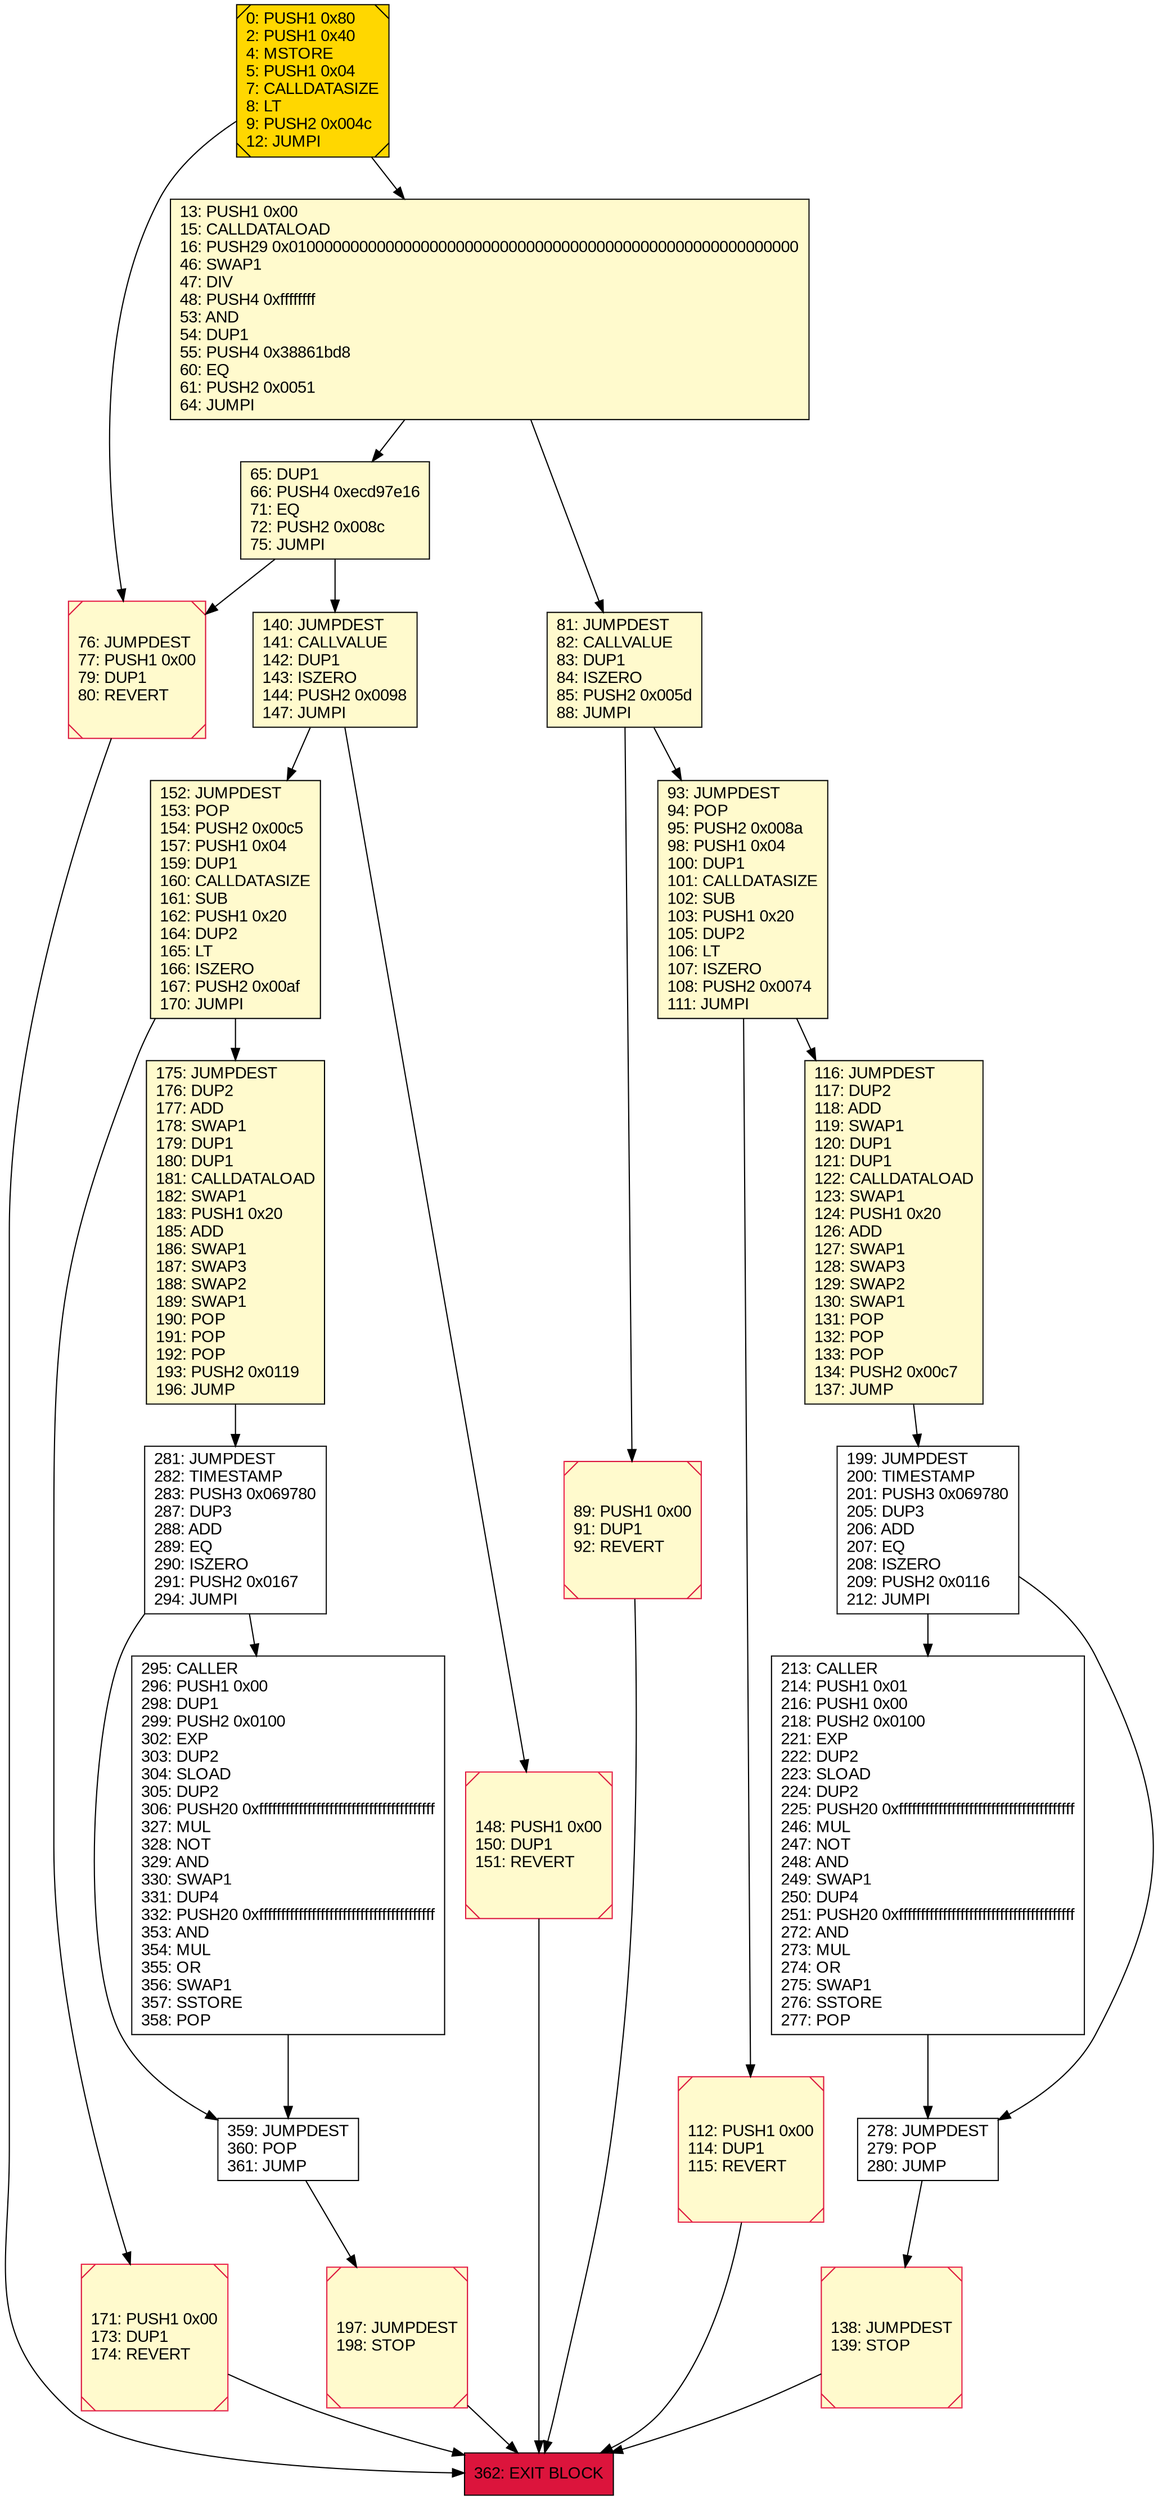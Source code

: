 digraph G {
bgcolor=transparent rankdir=UD;
node [shape=box style=filled color=black fillcolor=white fontname=arial fontcolor=black];
359 [label="359: JUMPDEST\l360: POP\l361: JUMP\l" ];
93 [label="93: JUMPDEST\l94: POP\l95: PUSH2 0x008a\l98: PUSH1 0x04\l100: DUP1\l101: CALLDATASIZE\l102: SUB\l103: PUSH1 0x20\l105: DUP2\l106: LT\l107: ISZERO\l108: PUSH2 0x0074\l111: JUMPI\l" fillcolor=lemonchiffon ];
140 [label="140: JUMPDEST\l141: CALLVALUE\l142: DUP1\l143: ISZERO\l144: PUSH2 0x0098\l147: JUMPI\l" fillcolor=lemonchiffon ];
116 [label="116: JUMPDEST\l117: DUP2\l118: ADD\l119: SWAP1\l120: DUP1\l121: DUP1\l122: CALLDATALOAD\l123: SWAP1\l124: PUSH1 0x20\l126: ADD\l127: SWAP1\l128: SWAP3\l129: SWAP2\l130: SWAP1\l131: POP\l132: POP\l133: POP\l134: PUSH2 0x00c7\l137: JUMP\l" fillcolor=lemonchiffon ];
295 [label="295: CALLER\l296: PUSH1 0x00\l298: DUP1\l299: PUSH2 0x0100\l302: EXP\l303: DUP2\l304: SLOAD\l305: DUP2\l306: PUSH20 0xffffffffffffffffffffffffffffffffffffffff\l327: MUL\l328: NOT\l329: AND\l330: SWAP1\l331: DUP4\l332: PUSH20 0xffffffffffffffffffffffffffffffffffffffff\l353: AND\l354: MUL\l355: OR\l356: SWAP1\l357: SSTORE\l358: POP\l" ];
0 [label="0: PUSH1 0x80\l2: PUSH1 0x40\l4: MSTORE\l5: PUSH1 0x04\l7: CALLDATASIZE\l8: LT\l9: PUSH2 0x004c\l12: JUMPI\l" fillcolor=lemonchiffon shape=Msquare fillcolor=gold ];
76 [label="76: JUMPDEST\l77: PUSH1 0x00\l79: DUP1\l80: REVERT\l" fillcolor=lemonchiffon shape=Msquare color=crimson ];
175 [label="175: JUMPDEST\l176: DUP2\l177: ADD\l178: SWAP1\l179: DUP1\l180: DUP1\l181: CALLDATALOAD\l182: SWAP1\l183: PUSH1 0x20\l185: ADD\l186: SWAP1\l187: SWAP3\l188: SWAP2\l189: SWAP1\l190: POP\l191: POP\l192: POP\l193: PUSH2 0x0119\l196: JUMP\l" fillcolor=lemonchiffon ];
362 [label="362: EXIT BLOCK\l" fillcolor=crimson ];
171 [label="171: PUSH1 0x00\l173: DUP1\l174: REVERT\l" fillcolor=lemonchiffon shape=Msquare color=crimson ];
81 [label="81: JUMPDEST\l82: CALLVALUE\l83: DUP1\l84: ISZERO\l85: PUSH2 0x005d\l88: JUMPI\l" fillcolor=lemonchiffon ];
199 [label="199: JUMPDEST\l200: TIMESTAMP\l201: PUSH3 0x069780\l205: DUP3\l206: ADD\l207: EQ\l208: ISZERO\l209: PUSH2 0x0116\l212: JUMPI\l" ];
112 [label="112: PUSH1 0x00\l114: DUP1\l115: REVERT\l" fillcolor=lemonchiffon shape=Msquare color=crimson ];
197 [label="197: JUMPDEST\l198: STOP\l" fillcolor=lemonchiffon shape=Msquare color=crimson ];
278 [label="278: JUMPDEST\l279: POP\l280: JUMP\l" ];
13 [label="13: PUSH1 0x00\l15: CALLDATALOAD\l16: PUSH29 0x0100000000000000000000000000000000000000000000000000000000\l46: SWAP1\l47: DIV\l48: PUSH4 0xffffffff\l53: AND\l54: DUP1\l55: PUSH4 0x38861bd8\l60: EQ\l61: PUSH2 0x0051\l64: JUMPI\l" fillcolor=lemonchiffon ];
213 [label="213: CALLER\l214: PUSH1 0x01\l216: PUSH1 0x00\l218: PUSH2 0x0100\l221: EXP\l222: DUP2\l223: SLOAD\l224: DUP2\l225: PUSH20 0xffffffffffffffffffffffffffffffffffffffff\l246: MUL\l247: NOT\l248: AND\l249: SWAP1\l250: DUP4\l251: PUSH20 0xffffffffffffffffffffffffffffffffffffffff\l272: AND\l273: MUL\l274: OR\l275: SWAP1\l276: SSTORE\l277: POP\l" ];
148 [label="148: PUSH1 0x00\l150: DUP1\l151: REVERT\l" fillcolor=lemonchiffon shape=Msquare color=crimson ];
89 [label="89: PUSH1 0x00\l91: DUP1\l92: REVERT\l" fillcolor=lemonchiffon shape=Msquare color=crimson ];
281 [label="281: JUMPDEST\l282: TIMESTAMP\l283: PUSH3 0x069780\l287: DUP3\l288: ADD\l289: EQ\l290: ISZERO\l291: PUSH2 0x0167\l294: JUMPI\l" ];
65 [label="65: DUP1\l66: PUSH4 0xecd97e16\l71: EQ\l72: PUSH2 0x008c\l75: JUMPI\l" fillcolor=lemonchiffon ];
152 [label="152: JUMPDEST\l153: POP\l154: PUSH2 0x00c5\l157: PUSH1 0x04\l159: DUP1\l160: CALLDATASIZE\l161: SUB\l162: PUSH1 0x20\l164: DUP2\l165: LT\l166: ISZERO\l167: PUSH2 0x00af\l170: JUMPI\l" fillcolor=lemonchiffon ];
138 [label="138: JUMPDEST\l139: STOP\l" fillcolor=lemonchiffon shape=Msquare color=crimson ];
140 -> 148;
359 -> 197;
65 -> 76;
89 -> 362;
152 -> 175;
281 -> 359;
0 -> 13;
199 -> 278;
140 -> 152;
148 -> 362;
0 -> 76;
171 -> 362;
76 -> 362;
116 -> 199;
213 -> 278;
295 -> 359;
13 -> 65;
93 -> 116;
81 -> 93;
278 -> 138;
93 -> 112;
281 -> 295;
152 -> 171;
175 -> 281;
81 -> 89;
138 -> 362;
199 -> 213;
13 -> 81;
112 -> 362;
197 -> 362;
65 -> 140;
}